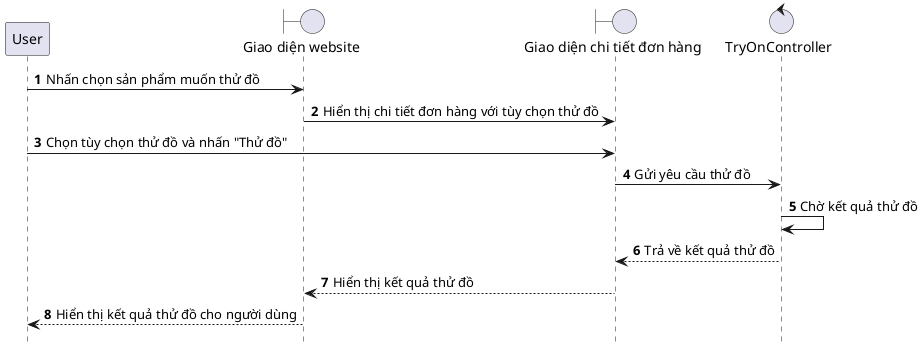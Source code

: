 @startuml TryOn

hide footbox
autonumber
participant User as user
boundary "Giao diện website" as web
boundary "Giao diện chi tiết đơn hàng" as orderDetail
control "TryOnController" as tryOnController

user -> web: Nhấn chọn sản phẩm muốn thử đồ
web -> orderDetail: Hiển thị chi tiết đơn hàng với tùy chọn thử đồ
user -> orderDetail: Chọn tùy chọn thử đồ và nhấn "Thử đồ"
orderDetail -> tryOnController: Gửi yêu cầu thử đồ
tryOnController -> tryOnController: Chờ kết quả thử đồ
tryOnController --> orderDetail: Trả về kết quả thử đồ
orderDetail --> web: Hiển thị kết quả thử đồ
web --> user: Hiển thị kết quả thử đồ cho người dùng

@enduml
